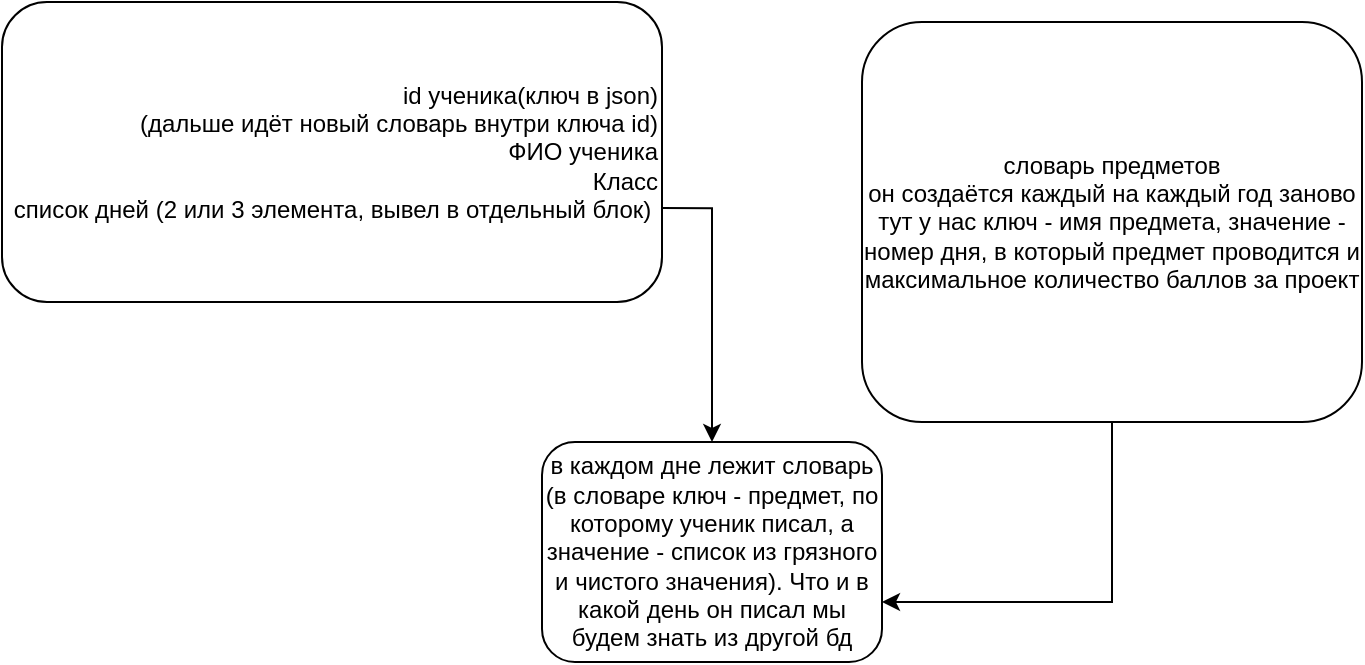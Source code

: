 <mxfile version="14.4.4" type="github">
  <diagram id="UFUwRPEJ9SJEd8TAvmAk" name="Page-1">
    <mxGraphModel dx="677" dy="376" grid="1" gridSize="10" guides="1" tooltips="1" connect="1" arrows="1" fold="1" page="1" pageScale="1" pageWidth="827" pageHeight="1169" math="0" shadow="0">
      <root>
        <mxCell id="0" />
        <mxCell id="1" parent="0" />
        <mxCell id="N3bUxBADYNFP1AeT-vm2-4" style="edgeStyle=orthogonalEdgeStyle;rounded=0;orthogonalLoop=1;jettySize=auto;html=1;exitX=1;exitY=0.687;exitDx=0;exitDy=0;exitPerimeter=0;" parent="1" source="N3bUxBADYNFP1AeT-vm2-1" target="N3bUxBADYNFP1AeT-vm2-5" edge="1">
          <mxGeometry relative="1" as="geometry">
            <mxPoint x="480" y="133" as="targetPoint" />
          </mxGeometry>
        </mxCell>
        <mxCell id="N3bUxBADYNFP1AeT-vm2-1" value="id ученика(ключ в json)&lt;br&gt;(дальше идёт новый словарь внутри ключа id)&lt;br&gt;ФИО ученика&lt;br&gt;Класс&lt;br&gt;список дней (2 или 3 элемента, вывел в отдельный блок)&amp;nbsp;" style="rounded=1;whiteSpace=wrap;html=1;align=right;" parent="1" vertex="1">
          <mxGeometry x="40" y="30" width="330" height="150" as="geometry" />
        </mxCell>
        <mxCell id="N3bUxBADYNFP1AeT-vm2-2" style="edgeStyle=orthogonalEdgeStyle;rounded=0;orthogonalLoop=1;jettySize=auto;html=1;exitX=0.5;exitY=1;exitDx=0;exitDy=0;" parent="1" source="N3bUxBADYNFP1AeT-vm2-1" target="N3bUxBADYNFP1AeT-vm2-1" edge="1">
          <mxGeometry relative="1" as="geometry" />
        </mxCell>
        <mxCell id="N3bUxBADYNFP1AeT-vm2-5" value="в каждом дне лежит словарь (в словаре ключ - предмет, по которому ученик писал, а значение - список из грязного и чистого значения). Что и в какой день он писал мы будем знать из другой бд" style="rounded=1;whiteSpace=wrap;html=1;" parent="1" vertex="1">
          <mxGeometry x="310" y="250" width="170" height="110" as="geometry" />
        </mxCell>
        <mxCell id="N3bUxBADYNFP1AeT-vm2-7" style="edgeStyle=orthogonalEdgeStyle;rounded=0;orthogonalLoop=1;jettySize=auto;html=1;" parent="1" source="N3bUxBADYNFP1AeT-vm2-6" target="N3bUxBADYNFP1AeT-vm2-5" edge="1">
          <mxGeometry relative="1" as="geometry">
            <Array as="points">
              <mxPoint x="595" y="330" />
            </Array>
          </mxGeometry>
        </mxCell>
        <mxCell id="N3bUxBADYNFP1AeT-vm2-6" value="словарь предметов&lt;br&gt;он создаётся каждый на каждый год заново&lt;br&gt;тут у нас ключ - имя предмета, значение - номер дня, в который предмет проводится и максимальное количество баллов за проект" style="rounded=1;whiteSpace=wrap;html=1;" parent="1" vertex="1">
          <mxGeometry x="470" y="40" width="250" height="200" as="geometry" />
        </mxCell>
      </root>
    </mxGraphModel>
  </diagram>
</mxfile>
